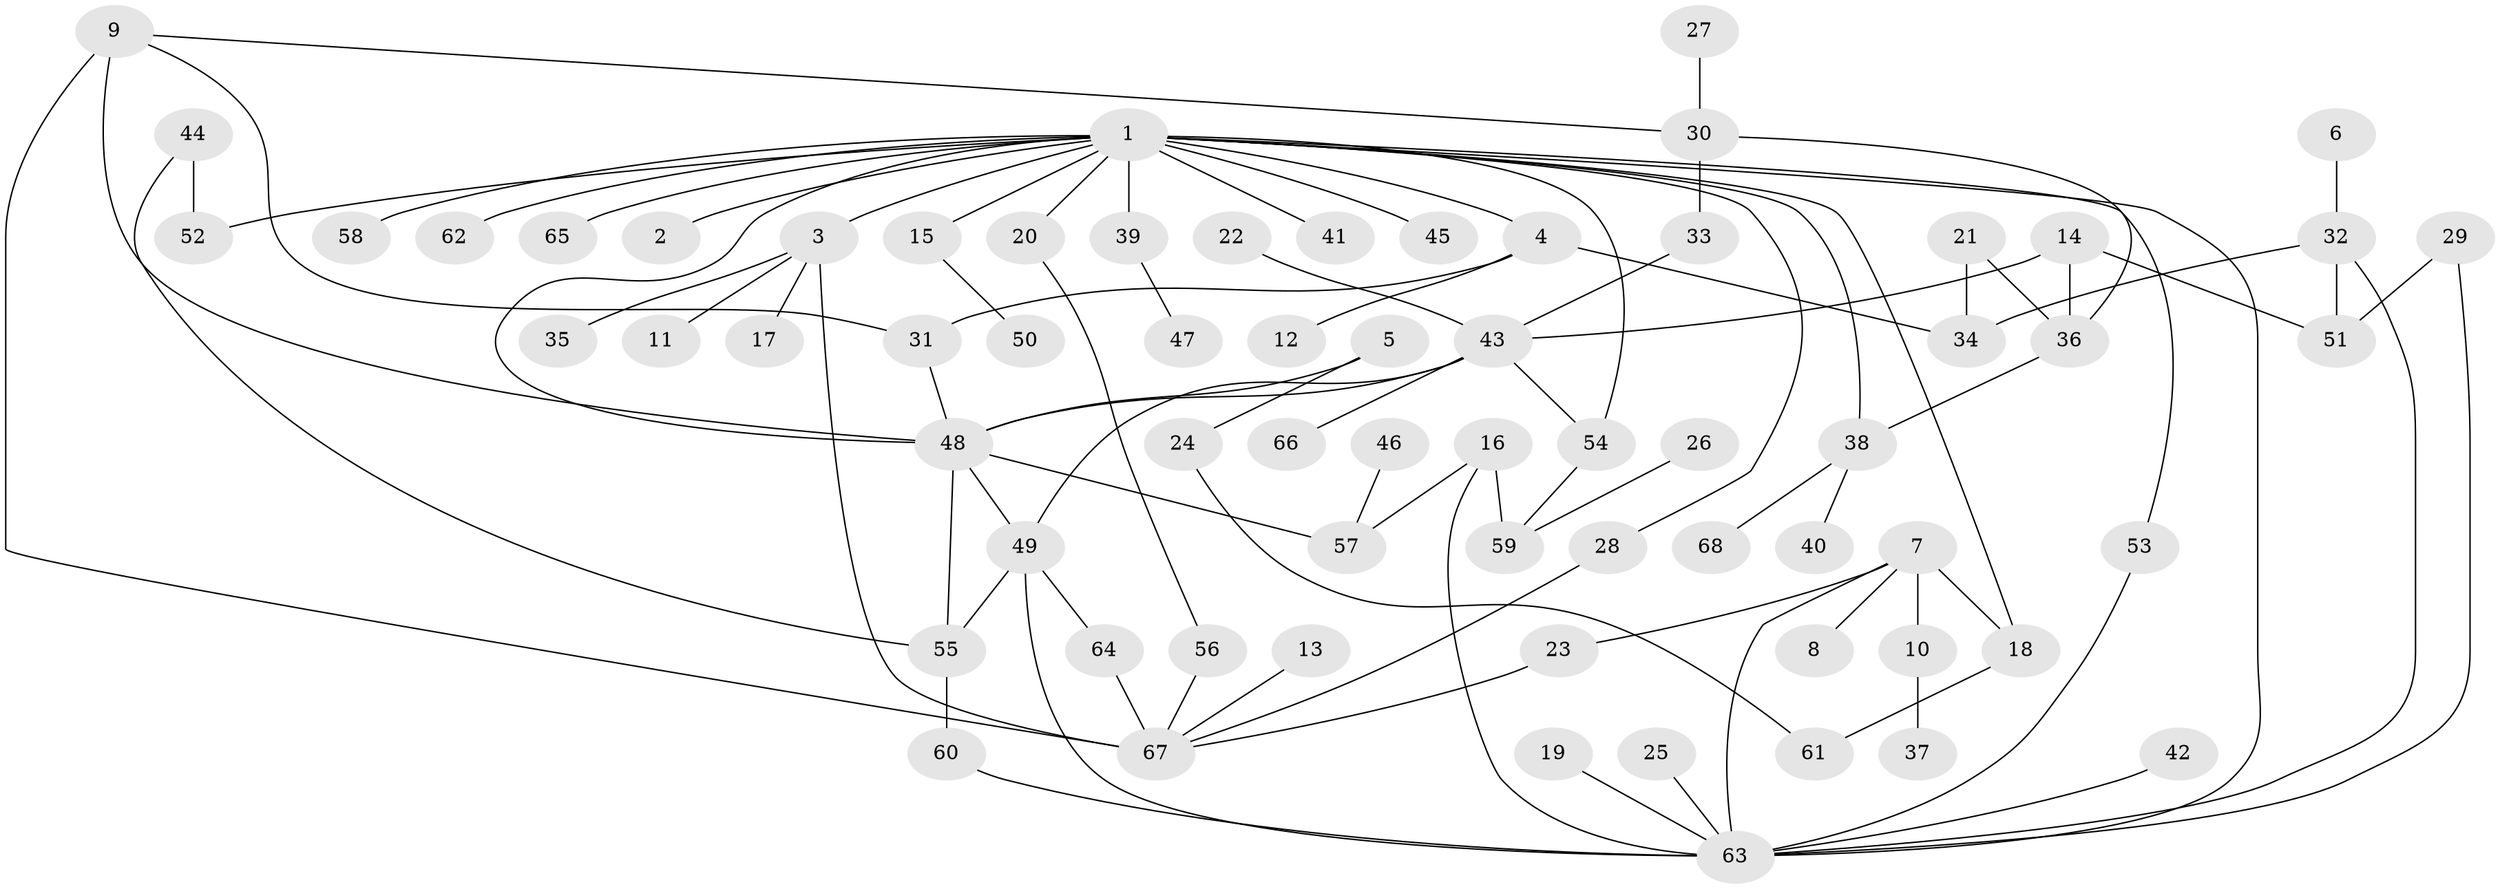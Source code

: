 // original degree distribution, {11: 0.007407407407407408, 9: 0.014814814814814815, 12: 0.007407407407407408, 3: 0.17777777777777778, 5: 0.014814814814814815, 6: 0.014814814814814815, 1: 0.31851851851851853, 4: 0.08888888888888889, 2: 0.35555555555555557}
// Generated by graph-tools (version 1.1) at 2025/25/03/09/25 03:25:26]
// undirected, 68 vertices, 92 edges
graph export_dot {
graph [start="1"]
  node [color=gray90,style=filled];
  1;
  2;
  3;
  4;
  5;
  6;
  7;
  8;
  9;
  10;
  11;
  12;
  13;
  14;
  15;
  16;
  17;
  18;
  19;
  20;
  21;
  22;
  23;
  24;
  25;
  26;
  27;
  28;
  29;
  30;
  31;
  32;
  33;
  34;
  35;
  36;
  37;
  38;
  39;
  40;
  41;
  42;
  43;
  44;
  45;
  46;
  47;
  48;
  49;
  50;
  51;
  52;
  53;
  54;
  55;
  56;
  57;
  58;
  59;
  60;
  61;
  62;
  63;
  64;
  65;
  66;
  67;
  68;
  1 -- 2 [weight=1.0];
  1 -- 3 [weight=1.0];
  1 -- 4 [weight=1.0];
  1 -- 15 [weight=1.0];
  1 -- 18 [weight=1.0];
  1 -- 20 [weight=1.0];
  1 -- 28 [weight=1.0];
  1 -- 38 [weight=1.0];
  1 -- 39 [weight=1.0];
  1 -- 41 [weight=1.0];
  1 -- 45 [weight=1.0];
  1 -- 48 [weight=1.0];
  1 -- 52 [weight=1.0];
  1 -- 53 [weight=1.0];
  1 -- 54 [weight=1.0];
  1 -- 58 [weight=1.0];
  1 -- 62 [weight=1.0];
  1 -- 63 [weight=1.0];
  1 -- 65 [weight=1.0];
  3 -- 11 [weight=1.0];
  3 -- 17 [weight=1.0];
  3 -- 35 [weight=1.0];
  3 -- 67 [weight=1.0];
  4 -- 12 [weight=1.0];
  4 -- 31 [weight=1.0];
  4 -- 34 [weight=1.0];
  5 -- 24 [weight=1.0];
  5 -- 48 [weight=1.0];
  6 -- 32 [weight=1.0];
  7 -- 8 [weight=1.0];
  7 -- 10 [weight=1.0];
  7 -- 18 [weight=1.0];
  7 -- 23 [weight=1.0];
  7 -- 63 [weight=2.0];
  9 -- 30 [weight=1.0];
  9 -- 31 [weight=1.0];
  9 -- 48 [weight=1.0];
  9 -- 67 [weight=2.0];
  10 -- 37 [weight=1.0];
  13 -- 67 [weight=1.0];
  14 -- 36 [weight=1.0];
  14 -- 43 [weight=1.0];
  14 -- 51 [weight=1.0];
  15 -- 50 [weight=1.0];
  16 -- 57 [weight=1.0];
  16 -- 59 [weight=1.0];
  16 -- 63 [weight=1.0];
  18 -- 61 [weight=1.0];
  19 -- 63 [weight=1.0];
  20 -- 56 [weight=1.0];
  21 -- 34 [weight=1.0];
  21 -- 36 [weight=1.0];
  22 -- 43 [weight=1.0];
  23 -- 67 [weight=1.0];
  24 -- 61 [weight=1.0];
  25 -- 63 [weight=1.0];
  26 -- 59 [weight=1.0];
  27 -- 30 [weight=1.0];
  28 -- 67 [weight=1.0];
  29 -- 51 [weight=1.0];
  29 -- 63 [weight=1.0];
  30 -- 33 [weight=1.0];
  30 -- 36 [weight=1.0];
  31 -- 48 [weight=1.0];
  32 -- 34 [weight=1.0];
  32 -- 51 [weight=1.0];
  32 -- 63 [weight=1.0];
  33 -- 43 [weight=1.0];
  36 -- 38 [weight=1.0];
  38 -- 40 [weight=1.0];
  38 -- 68 [weight=1.0];
  39 -- 47 [weight=1.0];
  42 -- 63 [weight=1.0];
  43 -- 48 [weight=1.0];
  43 -- 49 [weight=1.0];
  43 -- 54 [weight=1.0];
  43 -- 66 [weight=1.0];
  44 -- 52 [weight=1.0];
  44 -- 55 [weight=1.0];
  46 -- 57 [weight=1.0];
  48 -- 49 [weight=1.0];
  48 -- 55 [weight=1.0];
  48 -- 57 [weight=1.0];
  49 -- 55 [weight=1.0];
  49 -- 63 [weight=1.0];
  49 -- 64 [weight=1.0];
  53 -- 63 [weight=1.0];
  54 -- 59 [weight=1.0];
  55 -- 60 [weight=1.0];
  56 -- 67 [weight=1.0];
  60 -- 63 [weight=1.0];
  64 -- 67 [weight=1.0];
}
